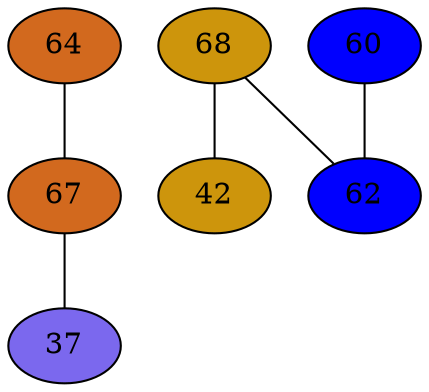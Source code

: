strict graph {
64[label="64" style=filled fillcolor="chocolate"];
64 -- 67
67[label="67" style=filled fillcolor="chocolate"];
67 -- 64
67 -- 37
68[label="68" style=filled fillcolor="darkgoldenrod3"];
68 -- 42
68 -- 62
37[label="37" style=filled fillcolor="mediumslateblue"];
37 -- 67
42[label="42" style=filled fillcolor="darkgoldenrod3"];
42 -- 68
60[label="60" style=filled fillcolor="blue1"];
60 -- 62
62[label="62" style=filled fillcolor="blue1"];
62 -- 68
62 -- 60
}